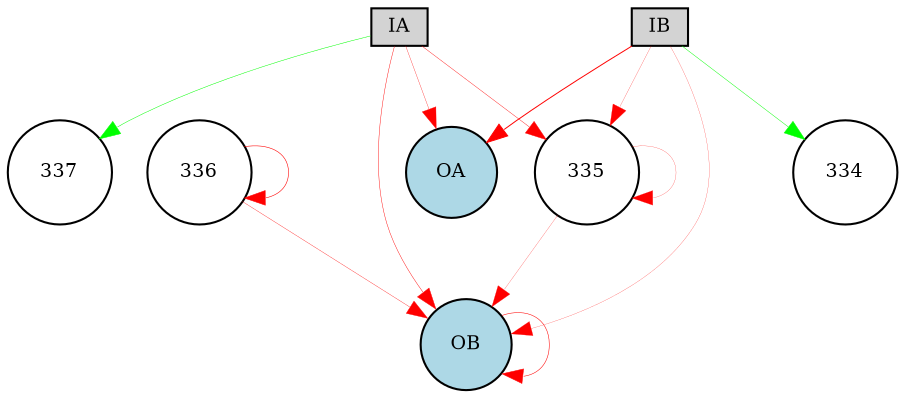 digraph {
	node [fontsize=9 height=0.2 shape=circle width=0.2]
	IA [fillcolor=lightgray shape=box style=filled]
	IB [fillcolor=lightgray shape=box style=filled]
	OA [fillcolor=lightblue style=filled]
	OB [fillcolor=lightblue style=filled]
	335 [fillcolor=white style=filled]
	336 [fillcolor=white style=filled]
	IA -> 335 [color=red penwidth=0.18888989706710163 style=solid]
	IA -> 337 [color=green penwidth=0.23250044274973888 style=solid]
	IB -> 334 [color=green penwidth=0.21560137787085792 style=solid]
	IB -> 335 [color=red penwidth=0.10761056234717797 style=solid]
	335 -> OB [color=red penwidth=0.1 style=solid]
	336 -> OB [color=red penwidth=0.15943706433553767 style=solid]
	IA -> OA [color=red penwidth=0.1492751650654065 style=solid]
	IA -> OB [color=red penwidth=0.2060066034603737 style=solid]
	IB -> OA [color=red penwidth=0.4695329501191561 style=solid]
	IB -> OB [color=red penwidth=0.1 style=solid]
	OB -> OB [color=red penwidth=0.2508791895332634 style=solid]
	335 -> 335 [color=red penwidth=0.1 style=solid]
	336 -> 336 [color=red penwidth=0.27127643676583524 style=solid]
}
